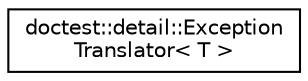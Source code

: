 digraph "Graphical Class Hierarchy"
{
 // LATEX_PDF_SIZE
  edge [fontname="Helvetica",fontsize="10",labelfontname="Helvetica",labelfontsize="10"];
  node [fontname="Helvetica",fontsize="10",shape=record];
  rankdir="LR";
  Node0 [label="doctest::detail::Exception\lTranslator\< T \>",height=0.2,width=0.4,color="black", fillcolor="white", style="filled",URL="$classdoctest_1_1detail_1_1_exception_translator.html",tooltip="OCLINT destructor of virtual class."];
}
